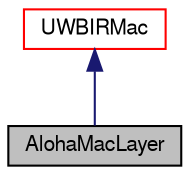 digraph G
{
  edge [fontname="FreeSans",fontsize="10",labelfontname="FreeSans",labelfontsize="10"];
  node [fontname="FreeSans",fontsize="10",shape=record];
  Node1 [label="AlohaMacLayer",height=0.2,width=0.4,color="black", fillcolor="grey75", style="filled" fontcolor="black"];
  Node2 -> Node1 [dir=back,color="midnightblue",fontsize="10",style="solid",fontname="FreeSans"];
  Node2 [label="UWBIRMac",height=0.2,width=0.4,color="red", fillcolor="white", style="filled",URL="$a00205.html",tooltip="This class provides helper function for MAC modules that use the UWB-IR IEEE 802..."];
}
